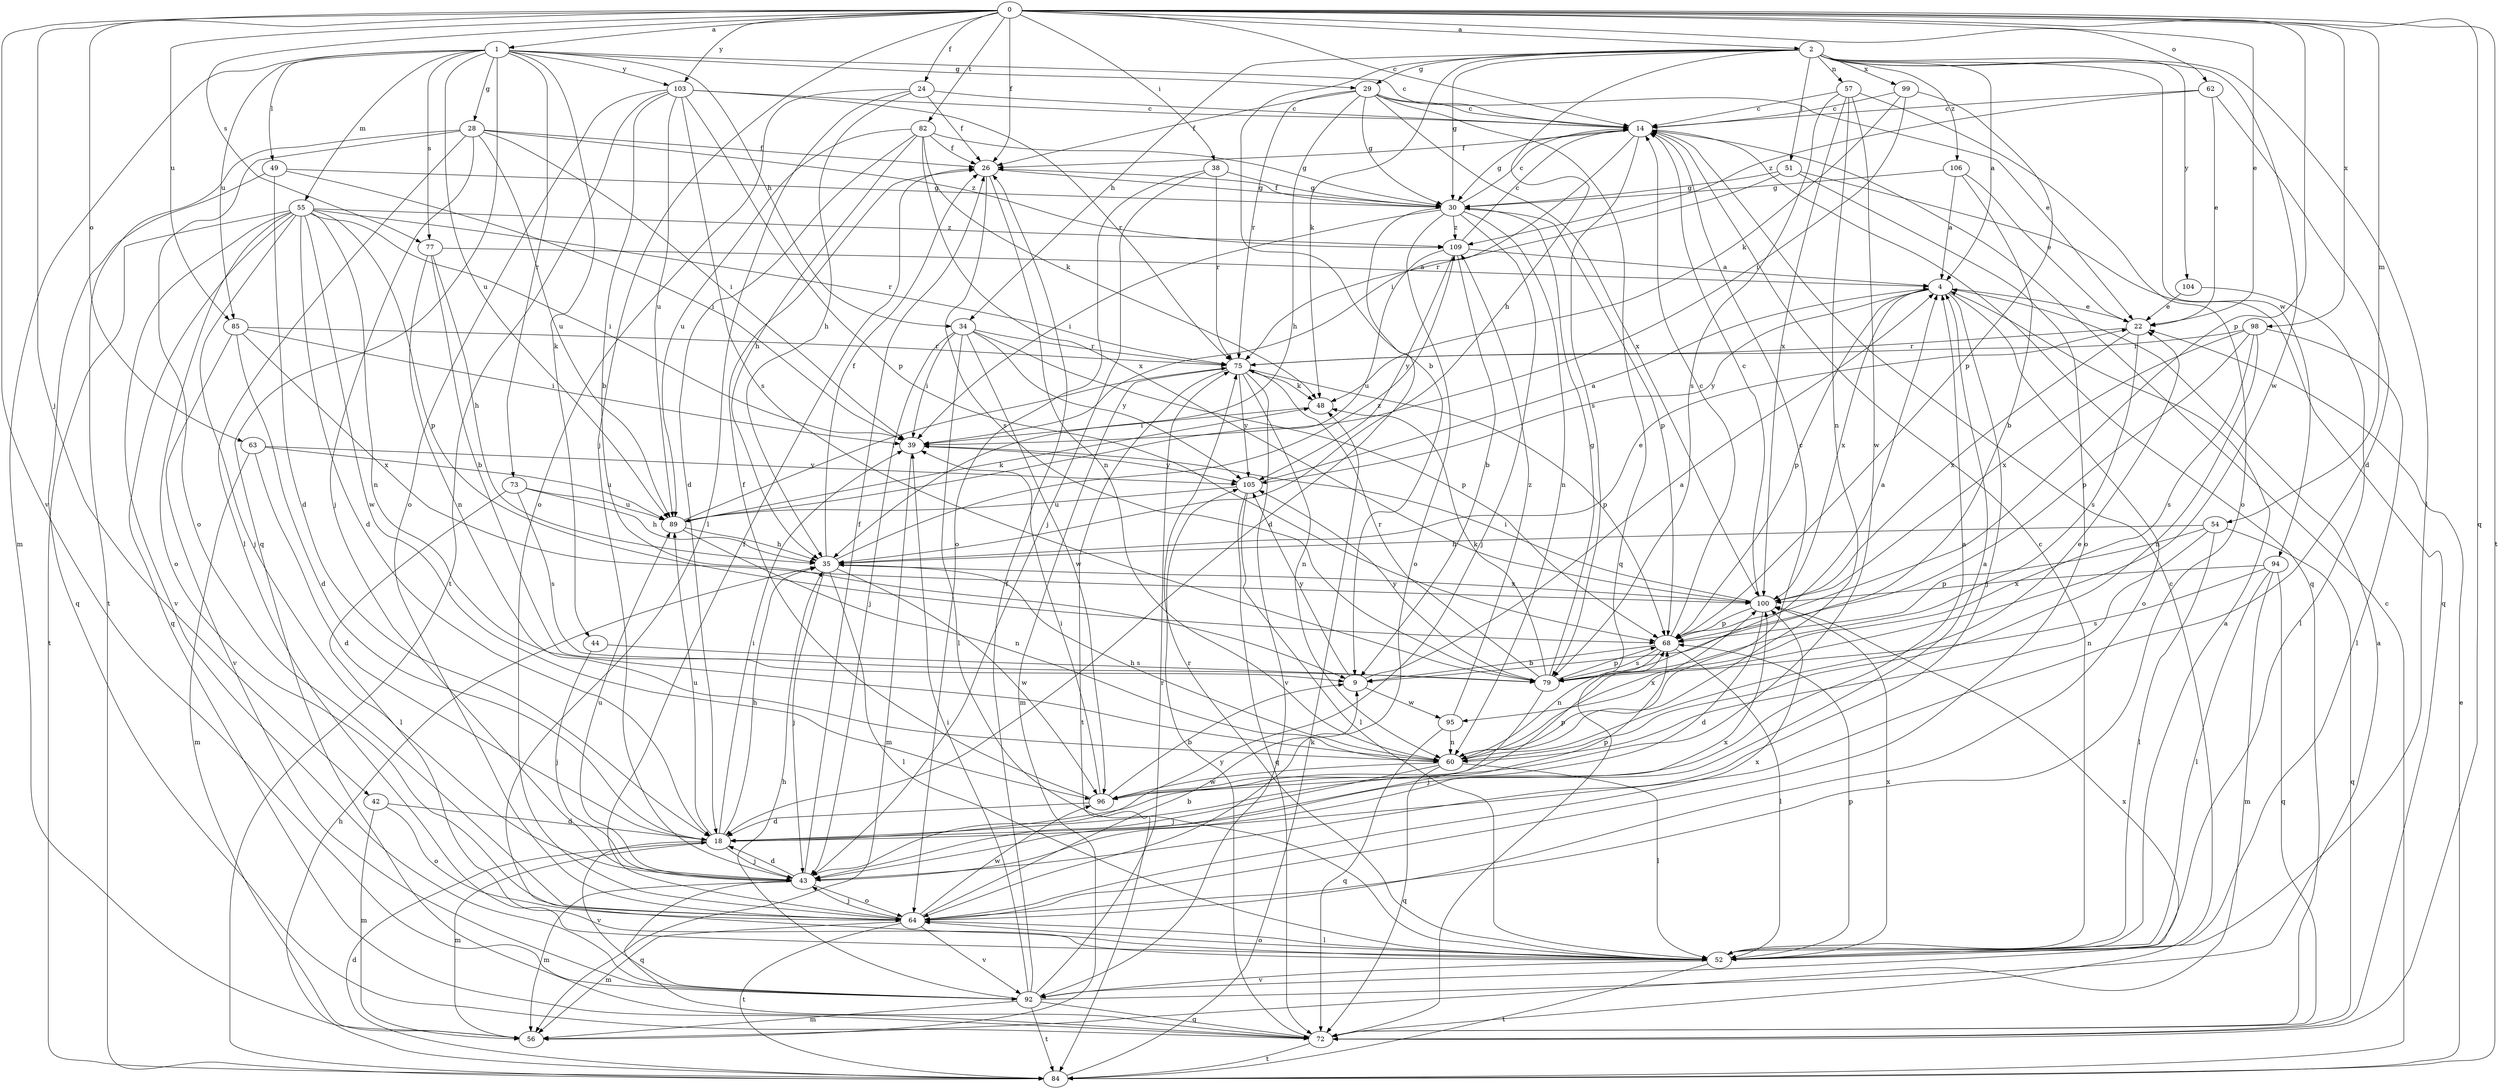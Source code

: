 strict digraph  {
0;
1;
2;
4;
9;
14;
18;
22;
24;
26;
28;
29;
30;
34;
35;
38;
39;
42;
43;
44;
48;
49;
51;
52;
54;
55;
56;
57;
60;
62;
63;
64;
68;
72;
73;
75;
77;
79;
82;
84;
85;
89;
92;
94;
95;
96;
98;
99;
100;
103;
104;
105;
106;
109;
0 -> 1  [label=a];
0 -> 2  [label=a];
0 -> 14  [label=c];
0 -> 22  [label=e];
0 -> 24  [label=f];
0 -> 26  [label=f];
0 -> 38  [label=i];
0 -> 42  [label=j];
0 -> 43  [label=j];
0 -> 54  [label=m];
0 -> 62  [label=o];
0 -> 63  [label=o];
0 -> 68  [label=p];
0 -> 72  [label=q];
0 -> 77  [label=s];
0 -> 82  [label=t];
0 -> 84  [label=t];
0 -> 85  [label=u];
0 -> 92  [label=v];
0 -> 98  [label=x];
0 -> 103  [label=y];
1 -> 14  [label=c];
1 -> 28  [label=g];
1 -> 29  [label=g];
1 -> 34  [label=h];
1 -> 44  [label=k];
1 -> 49  [label=l];
1 -> 55  [label=m];
1 -> 56  [label=m];
1 -> 72  [label=q];
1 -> 73  [label=r];
1 -> 77  [label=s];
1 -> 85  [label=u];
1 -> 89  [label=u];
1 -> 103  [label=y];
2 -> 4  [label=a];
2 -> 9  [label=b];
2 -> 29  [label=g];
2 -> 30  [label=g];
2 -> 34  [label=h];
2 -> 35  [label=h];
2 -> 48  [label=k];
2 -> 51  [label=l];
2 -> 52  [label=l];
2 -> 57  [label=n];
2 -> 94  [label=w];
2 -> 95  [label=w];
2 -> 99  [label=x];
2 -> 104  [label=y];
2 -> 106  [label=z];
4 -> 22  [label=e];
4 -> 43  [label=j];
4 -> 64  [label=o];
4 -> 68  [label=p];
4 -> 100  [label=x];
4 -> 105  [label=y];
9 -> 4  [label=a];
9 -> 95  [label=w];
9 -> 105  [label=y];
14 -> 26  [label=f];
14 -> 30  [label=g];
14 -> 39  [label=i];
14 -> 72  [label=q];
14 -> 79  [label=s];
18 -> 4  [label=a];
18 -> 35  [label=h];
18 -> 39  [label=i];
18 -> 43  [label=j];
18 -> 56  [label=m];
18 -> 68  [label=p];
18 -> 89  [label=u];
18 -> 92  [label=v];
22 -> 75  [label=r];
22 -> 79  [label=s];
22 -> 100  [label=x];
24 -> 14  [label=c];
24 -> 26  [label=f];
24 -> 35  [label=h];
24 -> 52  [label=l];
24 -> 64  [label=o];
26 -> 30  [label=g];
26 -> 60  [label=n];
26 -> 79  [label=s];
28 -> 26  [label=f];
28 -> 39  [label=i];
28 -> 43  [label=j];
28 -> 52  [label=l];
28 -> 64  [label=o];
28 -> 84  [label=t];
28 -> 89  [label=u];
28 -> 109  [label=z];
29 -> 14  [label=c];
29 -> 22  [label=e];
29 -> 26  [label=f];
29 -> 30  [label=g];
29 -> 35  [label=h];
29 -> 72  [label=q];
29 -> 75  [label=r];
29 -> 100  [label=x];
30 -> 14  [label=c];
30 -> 18  [label=d];
30 -> 26  [label=f];
30 -> 39  [label=i];
30 -> 43  [label=j];
30 -> 60  [label=n];
30 -> 64  [label=o];
30 -> 68  [label=p];
30 -> 109  [label=z];
34 -> 39  [label=i];
34 -> 43  [label=j];
34 -> 52  [label=l];
34 -> 68  [label=p];
34 -> 75  [label=r];
34 -> 96  [label=w];
34 -> 105  [label=y];
35 -> 22  [label=e];
35 -> 26  [label=f];
35 -> 43  [label=j];
35 -> 52  [label=l];
35 -> 96  [label=w];
35 -> 100  [label=x];
35 -> 109  [label=z];
38 -> 30  [label=g];
38 -> 43  [label=j];
38 -> 64  [label=o];
38 -> 75  [label=r];
39 -> 56  [label=m];
39 -> 105  [label=y];
42 -> 18  [label=d];
42 -> 56  [label=m];
42 -> 64  [label=o];
43 -> 18  [label=d];
43 -> 26  [label=f];
43 -> 56  [label=m];
43 -> 64  [label=o];
43 -> 72  [label=q];
43 -> 89  [label=u];
43 -> 100  [label=x];
44 -> 43  [label=j];
44 -> 79  [label=s];
48 -> 39  [label=i];
49 -> 18  [label=d];
49 -> 30  [label=g];
49 -> 39  [label=i];
49 -> 72  [label=q];
51 -> 30  [label=g];
51 -> 64  [label=o];
51 -> 72  [label=q];
51 -> 75  [label=r];
52 -> 4  [label=a];
52 -> 14  [label=c];
52 -> 64  [label=o];
52 -> 68  [label=p];
52 -> 75  [label=r];
52 -> 84  [label=t];
52 -> 92  [label=v];
52 -> 100  [label=x];
54 -> 35  [label=h];
54 -> 52  [label=l];
54 -> 60  [label=n];
54 -> 68  [label=p];
54 -> 72  [label=q];
55 -> 18  [label=d];
55 -> 39  [label=i];
55 -> 43  [label=j];
55 -> 60  [label=n];
55 -> 64  [label=o];
55 -> 68  [label=p];
55 -> 72  [label=q];
55 -> 75  [label=r];
55 -> 84  [label=t];
55 -> 92  [label=v];
55 -> 96  [label=w];
55 -> 109  [label=z];
57 -> 14  [label=c];
57 -> 60  [label=n];
57 -> 64  [label=o];
57 -> 79  [label=s];
57 -> 96  [label=w];
57 -> 100  [label=x];
60 -> 14  [label=c];
60 -> 22  [label=e];
60 -> 35  [label=h];
60 -> 43  [label=j];
60 -> 52  [label=l];
60 -> 72  [label=q];
60 -> 96  [label=w];
60 -> 100  [label=x];
62 -> 14  [label=c];
62 -> 18  [label=d];
62 -> 22  [label=e];
62 -> 109  [label=z];
63 -> 18  [label=d];
63 -> 56  [label=m];
63 -> 89  [label=u];
63 -> 105  [label=y];
64 -> 9  [label=b];
64 -> 26  [label=f];
64 -> 43  [label=j];
64 -> 52  [label=l];
64 -> 56  [label=m];
64 -> 84  [label=t];
64 -> 92  [label=v];
64 -> 96  [label=w];
64 -> 100  [label=x];
68 -> 9  [label=b];
68 -> 14  [label=c];
68 -> 52  [label=l];
68 -> 60  [label=n];
68 -> 79  [label=s];
72 -> 14  [label=c];
72 -> 84  [label=t];
72 -> 105  [label=y];
73 -> 35  [label=h];
73 -> 52  [label=l];
73 -> 79  [label=s];
73 -> 89  [label=u];
75 -> 48  [label=k];
75 -> 56  [label=m];
75 -> 60  [label=n];
75 -> 68  [label=p];
75 -> 84  [label=t];
75 -> 92  [label=v];
75 -> 105  [label=y];
77 -> 4  [label=a];
77 -> 9  [label=b];
77 -> 35  [label=h];
77 -> 60  [label=n];
79 -> 4  [label=a];
79 -> 30  [label=g];
79 -> 43  [label=j];
79 -> 48  [label=k];
79 -> 68  [label=p];
79 -> 75  [label=r];
79 -> 105  [label=y];
82 -> 18  [label=d];
82 -> 26  [label=f];
82 -> 30  [label=g];
82 -> 35  [label=h];
82 -> 48  [label=k];
82 -> 89  [label=u];
82 -> 100  [label=x];
84 -> 14  [label=c];
84 -> 18  [label=d];
84 -> 22  [label=e];
84 -> 35  [label=h];
84 -> 48  [label=k];
85 -> 18  [label=d];
85 -> 39  [label=i];
85 -> 75  [label=r];
85 -> 92  [label=v];
85 -> 100  [label=x];
89 -> 35  [label=h];
89 -> 48  [label=k];
89 -> 60  [label=n];
89 -> 75  [label=r];
92 -> 4  [label=a];
92 -> 26  [label=f];
92 -> 35  [label=h];
92 -> 39  [label=i];
92 -> 56  [label=m];
92 -> 72  [label=q];
92 -> 75  [label=r];
92 -> 84  [label=t];
92 -> 100  [label=x];
94 -> 52  [label=l];
94 -> 56  [label=m];
94 -> 72  [label=q];
94 -> 79  [label=s];
94 -> 100  [label=x];
95 -> 60  [label=n];
95 -> 72  [label=q];
95 -> 109  [label=z];
96 -> 4  [label=a];
96 -> 9  [label=b];
96 -> 18  [label=d];
96 -> 26  [label=f];
96 -> 39  [label=i];
96 -> 68  [label=p];
98 -> 52  [label=l];
98 -> 60  [label=n];
98 -> 68  [label=p];
98 -> 75  [label=r];
98 -> 79  [label=s];
98 -> 100  [label=x];
99 -> 14  [label=c];
99 -> 39  [label=i];
99 -> 48  [label=k];
99 -> 68  [label=p];
100 -> 14  [label=c];
100 -> 18  [label=d];
100 -> 39  [label=i];
100 -> 68  [label=p];
103 -> 9  [label=b];
103 -> 14  [label=c];
103 -> 64  [label=o];
103 -> 68  [label=p];
103 -> 75  [label=r];
103 -> 79  [label=s];
103 -> 84  [label=t];
103 -> 89  [label=u];
104 -> 22  [label=e];
104 -> 52  [label=l];
105 -> 4  [label=a];
105 -> 52  [label=l];
105 -> 72  [label=q];
105 -> 89  [label=u];
106 -> 4  [label=a];
106 -> 9  [label=b];
106 -> 22  [label=e];
106 -> 30  [label=g];
109 -> 4  [label=a];
109 -> 9  [label=b];
109 -> 14  [label=c];
109 -> 89  [label=u];
109 -> 105  [label=y];
}

